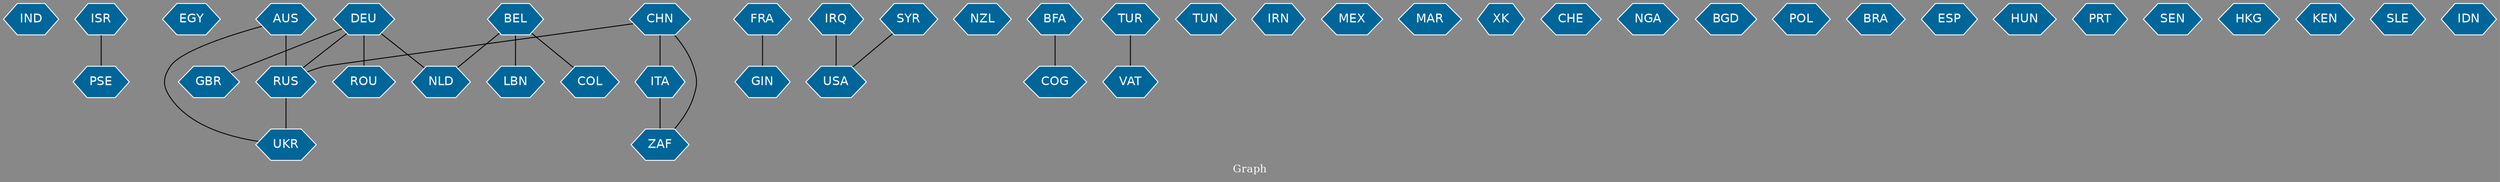 // Countries together in item graph
graph {
	graph [bgcolor="#888888" fontcolor=white fontsize=12 label="Graph" outputorder=edgesfirst overlap=prism]
	node [color=white fillcolor="#006699" fontcolor=white fontname=Helvetica shape=hexagon style=filled]
	edge [arrowhead=open color=black fontcolor=white fontname=Courier fontsize=12]
		IND [label=IND]
		ISR [label=ISR]
		EGY [label=EGY]
		PSE [label=PSE]
		RUS [label=RUS]
		UKR [label=UKR]
		NLD [label=NLD]
		BEL [label=BEL]
		ZAF [label=ZAF]
		ITA [label=ITA]
		FRA [label=FRA]
		USA [label=USA]
		NZL [label=NZL]
		BFA [label=BFA]
		DEU [label=DEU]
		COG [label=COG]
		VAT [label=VAT]
		TUN [label=TUN]
		TUR [label=TUR]
		IRN [label=IRN]
		IRQ [label=IRQ]
		COL [label=COL]
		MEX [label=MEX]
		MAR [label=MAR]
		XK [label=XK]
		GBR [label=GBR]
		CHE [label=CHE]
		NGA [label=NGA]
		SYR [label=SYR]
		ROU [label=ROU]
		BGD [label=BGD]
		LBN [label=LBN]
		POL [label=POL]
		GIN [label=GIN]
		BRA [label=BRA]
		ESP [label=ESP]
		CHN [label=CHN]
		HUN [label=HUN]
		AUS [label=AUS]
		PRT [label=PRT]
		SEN [label=SEN]
		HKG [label=HKG]
		KEN [label=KEN]
		SLE [label=SLE]
		IDN [label=IDN]
			AUS -- UKR [weight=1]
			TUR -- VAT [weight=4]
			SYR -- USA [weight=1]
			AUS -- RUS [weight=2]
			BEL -- COL [weight=2]
			ISR -- PSE [weight=6]
			DEU -- RUS [weight=1]
			CHN -- RUS [weight=1]
			BEL -- LBN [weight=1]
			BEL -- NLD [weight=2]
			DEU -- NLD [weight=1]
			RUS -- UKR [weight=5]
			BFA -- COG [weight=1]
			ITA -- ZAF [weight=3]
			DEU -- ROU [weight=2]
			FRA -- GIN [weight=1]
			CHN -- ITA [weight=1]
			DEU -- GBR [weight=2]
			IRQ -- USA [weight=2]
			CHN -- ZAF [weight=1]
}